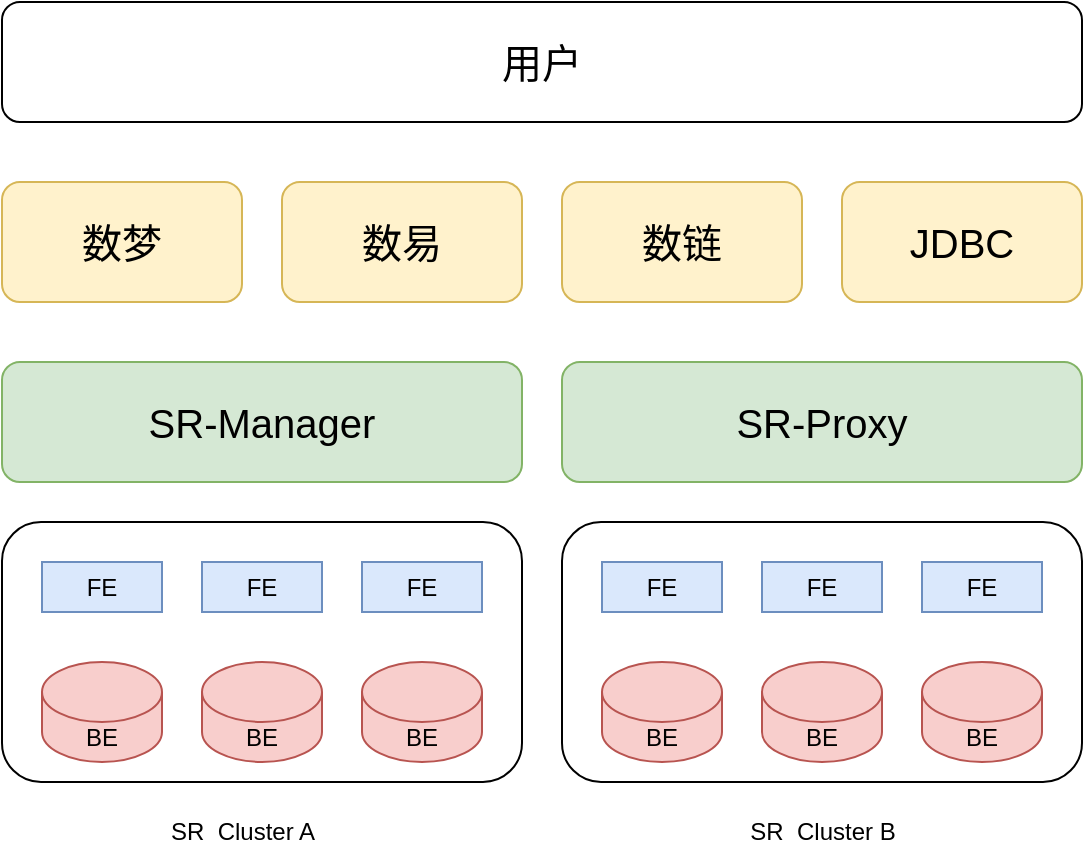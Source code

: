 <mxfile version="24.5.5" type="github">
  <diagram name="Page-1" id="D_IX4kyP0td2Q5xGJLHQ">
    <mxGraphModel dx="954" dy="606" grid="1" gridSize="10" guides="1" tooltips="1" connect="1" arrows="1" fold="1" page="1" pageScale="1" pageWidth="850" pageHeight="1100" math="0" shadow="0">
      <root>
        <mxCell id="0" />
        <mxCell id="1" parent="0" />
        <mxCell id="GKdCBrLc1cDLdygv-HJY-2" value="&lt;font style=&quot;font-size: 20px;&quot;&gt;用户&lt;/font&gt;" style="rounded=1;whiteSpace=wrap;html=1;" vertex="1" parent="1">
          <mxGeometry x="190" y="160" width="540" height="60" as="geometry" />
        </mxCell>
        <mxCell id="GKdCBrLc1cDLdygv-HJY-3" value="&lt;font style=&quot;font-size: 20px;&quot;&gt;数梦&lt;/font&gt;" style="rounded=1;whiteSpace=wrap;html=1;fillColor=#fff2cc;strokeColor=#d6b656;" vertex="1" parent="1">
          <mxGeometry x="190" y="250" width="120" height="60" as="geometry" />
        </mxCell>
        <mxCell id="GKdCBrLc1cDLdygv-HJY-4" value="&lt;font style=&quot;font-size: 20px;&quot;&gt;数易&lt;/font&gt;" style="rounded=1;whiteSpace=wrap;html=1;fillColor=#fff2cc;strokeColor=#d6b656;" vertex="1" parent="1">
          <mxGeometry x="330" y="250" width="120" height="60" as="geometry" />
        </mxCell>
        <mxCell id="GKdCBrLc1cDLdygv-HJY-5" value="&lt;font style=&quot;font-size: 20px;&quot;&gt;数链&lt;/font&gt;" style="rounded=1;whiteSpace=wrap;html=1;fillColor=#fff2cc;strokeColor=#d6b656;" vertex="1" parent="1">
          <mxGeometry x="470" y="250" width="120" height="60" as="geometry" />
        </mxCell>
        <mxCell id="GKdCBrLc1cDLdygv-HJY-6" value="&lt;font style=&quot;font-size: 20px;&quot;&gt;JDBC&lt;/font&gt;" style="rounded=1;whiteSpace=wrap;html=1;fillColor=#fff2cc;strokeColor=#d6b656;" vertex="1" parent="1">
          <mxGeometry x="610" y="250" width="120" height="60" as="geometry" />
        </mxCell>
        <mxCell id="GKdCBrLc1cDLdygv-HJY-8" value="&lt;font style=&quot;font-size: 20px;&quot;&gt;SR-Manager&lt;/font&gt;" style="rounded=1;whiteSpace=wrap;html=1;fillColor=#d5e8d4;strokeColor=#82b366;" vertex="1" parent="1">
          <mxGeometry x="190" y="340" width="260" height="60" as="geometry" />
        </mxCell>
        <mxCell id="GKdCBrLc1cDLdygv-HJY-9" value="&lt;font style=&quot;font-size: 20px;&quot;&gt;SR-Proxy&lt;/font&gt;" style="rounded=1;whiteSpace=wrap;html=1;fillColor=#d5e8d4;strokeColor=#82b366;" vertex="1" parent="1">
          <mxGeometry x="470" y="340" width="260" height="60" as="geometry" />
        </mxCell>
        <mxCell id="GKdCBrLc1cDLdygv-HJY-11" value="" style="rounded=1;whiteSpace=wrap;html=1;" vertex="1" parent="1">
          <mxGeometry x="190" y="420" width="260" height="130" as="geometry" />
        </mxCell>
        <mxCell id="GKdCBrLc1cDLdygv-HJY-12" value="" style="rounded=1;whiteSpace=wrap;html=1;" vertex="1" parent="1">
          <mxGeometry x="470" y="420" width="260" height="130" as="geometry" />
        </mxCell>
        <mxCell id="GKdCBrLc1cDLdygv-HJY-13" value="FE" style="rounded=0;whiteSpace=wrap;html=1;fillColor=#dae8fc;strokeColor=#6c8ebf;" vertex="1" parent="1">
          <mxGeometry x="210" y="440" width="60" height="25" as="geometry" />
        </mxCell>
        <mxCell id="GKdCBrLc1cDLdygv-HJY-14" value="SR&amp;nbsp; Cluster A" style="text;html=1;align=center;verticalAlign=middle;resizable=0;points=[];autosize=1;strokeColor=none;fillColor=none;" vertex="1" parent="1">
          <mxGeometry x="260" y="560" width="100" height="30" as="geometry" />
        </mxCell>
        <mxCell id="GKdCBrLc1cDLdygv-HJY-15" value="SR&amp;nbsp; Cluster B" style="text;html=1;align=center;verticalAlign=middle;resizable=0;points=[];autosize=1;strokeColor=none;fillColor=none;" vertex="1" parent="1">
          <mxGeometry x="550" y="560" width="100" height="30" as="geometry" />
        </mxCell>
        <mxCell id="GKdCBrLc1cDLdygv-HJY-16" value="FE" style="rounded=0;whiteSpace=wrap;html=1;fillColor=#dae8fc;strokeColor=#6c8ebf;" vertex="1" parent="1">
          <mxGeometry x="290" y="440" width="60" height="25" as="geometry" />
        </mxCell>
        <mxCell id="GKdCBrLc1cDLdygv-HJY-17" value="FE" style="rounded=0;whiteSpace=wrap;html=1;fillColor=#dae8fc;strokeColor=#6c8ebf;" vertex="1" parent="1">
          <mxGeometry x="370" y="440" width="60" height="25" as="geometry" />
        </mxCell>
        <mxCell id="GKdCBrLc1cDLdygv-HJY-21" value="BE" style="shape=cylinder3;whiteSpace=wrap;html=1;boundedLbl=1;backgroundOutline=1;size=15;fillColor=#f8cecc;strokeColor=#b85450;" vertex="1" parent="1">
          <mxGeometry x="210" y="490" width="60" height="50" as="geometry" />
        </mxCell>
        <mxCell id="GKdCBrLc1cDLdygv-HJY-22" value="BE" style="shape=cylinder3;whiteSpace=wrap;html=1;boundedLbl=1;backgroundOutline=1;size=15;fillColor=#f8cecc;strokeColor=#b85450;" vertex="1" parent="1">
          <mxGeometry x="290" y="490" width="60" height="50" as="geometry" />
        </mxCell>
        <mxCell id="GKdCBrLc1cDLdygv-HJY-23" value="BE" style="shape=cylinder3;whiteSpace=wrap;html=1;boundedLbl=1;backgroundOutline=1;size=15;fillColor=#f8cecc;strokeColor=#b85450;" vertex="1" parent="1">
          <mxGeometry x="370" y="490" width="60" height="50" as="geometry" />
        </mxCell>
        <mxCell id="GKdCBrLc1cDLdygv-HJY-24" value="FE" style="rounded=0;whiteSpace=wrap;html=1;fillColor=#dae8fc;strokeColor=#6c8ebf;" vertex="1" parent="1">
          <mxGeometry x="490" y="440" width="60" height="25" as="geometry" />
        </mxCell>
        <mxCell id="GKdCBrLc1cDLdygv-HJY-25" value="FE" style="rounded=0;whiteSpace=wrap;html=1;fillColor=#dae8fc;strokeColor=#6c8ebf;" vertex="1" parent="1">
          <mxGeometry x="570" y="440" width="60" height="25" as="geometry" />
        </mxCell>
        <mxCell id="GKdCBrLc1cDLdygv-HJY-26" value="FE" style="rounded=0;whiteSpace=wrap;html=1;fillColor=#dae8fc;strokeColor=#6c8ebf;" vertex="1" parent="1">
          <mxGeometry x="650" y="440" width="60" height="25" as="geometry" />
        </mxCell>
        <mxCell id="GKdCBrLc1cDLdygv-HJY-27" value="BE" style="shape=cylinder3;whiteSpace=wrap;html=1;boundedLbl=1;backgroundOutline=1;size=15;fillColor=#f8cecc;strokeColor=#b85450;" vertex="1" parent="1">
          <mxGeometry x="490" y="490" width="60" height="50" as="geometry" />
        </mxCell>
        <mxCell id="GKdCBrLc1cDLdygv-HJY-28" value="BE" style="shape=cylinder3;whiteSpace=wrap;html=1;boundedLbl=1;backgroundOutline=1;size=15;fillColor=#f8cecc;strokeColor=#b85450;" vertex="1" parent="1">
          <mxGeometry x="570" y="490" width="60" height="50" as="geometry" />
        </mxCell>
        <mxCell id="GKdCBrLc1cDLdygv-HJY-29" value="BE" style="shape=cylinder3;whiteSpace=wrap;html=1;boundedLbl=1;backgroundOutline=1;size=15;fillColor=#f8cecc;strokeColor=#b85450;" vertex="1" parent="1">
          <mxGeometry x="650" y="490" width="60" height="50" as="geometry" />
        </mxCell>
      </root>
    </mxGraphModel>
  </diagram>
</mxfile>
